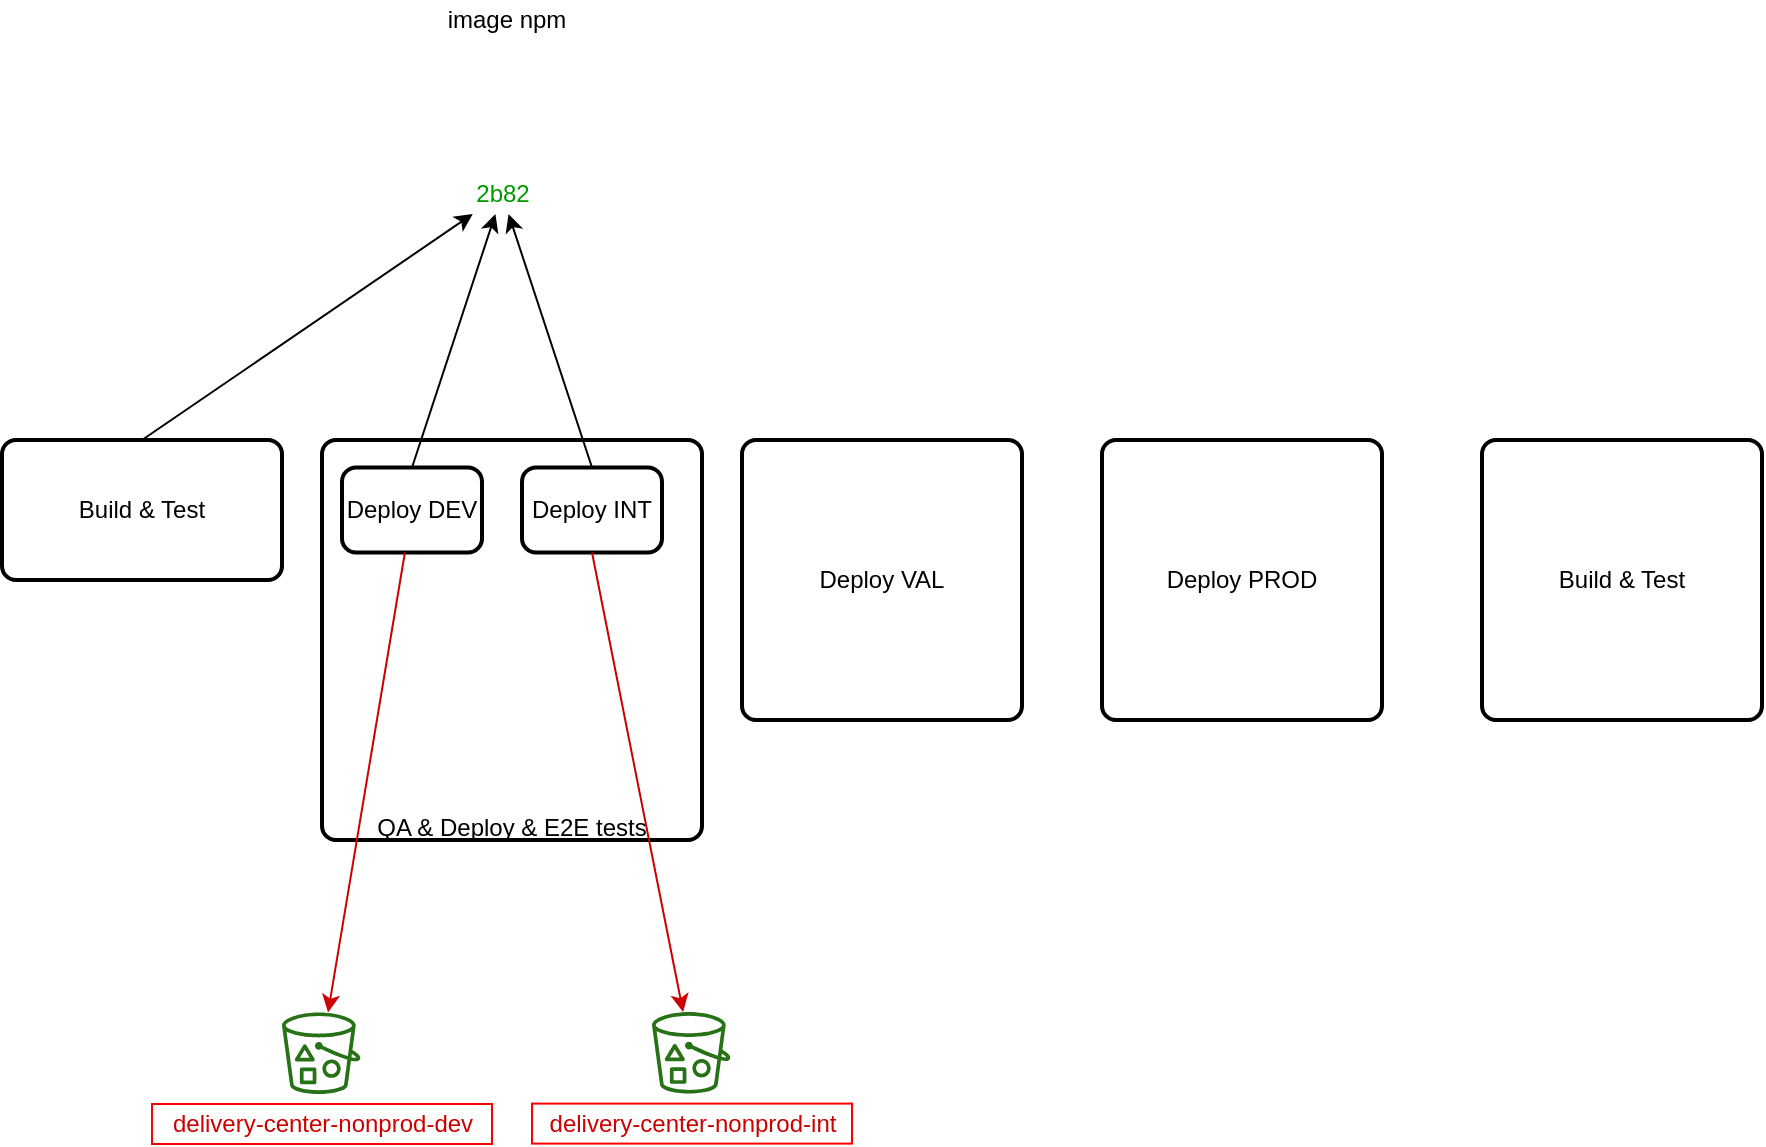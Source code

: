 <mxfile version="12.5.1" type="github">
  <diagram id="Ht1M8jgEwFfnCIfOTk4-" name="pipeline occ dashboard web">
    <mxGraphModel dx="785" dy="422" grid="1" gridSize="10" guides="1" tooltips="1" connect="1" arrows="1" fold="1" page="1" pageScale="1" pageWidth="1169" pageHeight="827" math="0" shadow="0">
      <root>
        <mxCell id="0"/>
        <mxCell id="1" parent="0"/>
        <mxCell id="kKz0rua2sB-xFrVkh7uT-1" value="Build &amp;amp; Test" style="rounded=1;whiteSpace=wrap;html=1;absoluteArcSize=1;arcSize=14;strokeWidth=2;" vertex="1" parent="1">
          <mxGeometry x="100" y="380" width="140" height="70" as="geometry"/>
        </mxCell>
        <mxCell id="kKz0rua2sB-xFrVkh7uT-2" value="&lt;br&gt;&lt;br&gt;&lt;br&gt;&lt;br&gt;&lt;br&gt;&lt;br&gt;&lt;br&gt;&lt;br&gt;&lt;br&gt;&lt;br&gt;&lt;br&gt;&lt;br&gt;&lt;br&gt;QA &amp;amp; Deploy &amp;amp; E2E tests&lt;br&gt;" style="rounded=1;whiteSpace=wrap;html=1;absoluteArcSize=1;arcSize=14;strokeWidth=2;align=center;" vertex="1" parent="1">
          <mxGeometry x="260" y="380" width="190" height="200" as="geometry"/>
        </mxCell>
        <mxCell id="kKz0rua2sB-xFrVkh7uT-3" value="Deploy VAL" style="rounded=1;whiteSpace=wrap;html=1;absoluteArcSize=1;arcSize=14;strokeWidth=2;" vertex="1" parent="1">
          <mxGeometry x="470" y="380" width="140" height="140" as="geometry"/>
        </mxCell>
        <mxCell id="kKz0rua2sB-xFrVkh7uT-4" value="Deploy PROD" style="rounded=1;whiteSpace=wrap;html=1;absoluteArcSize=1;arcSize=14;strokeWidth=2;" vertex="1" parent="1">
          <mxGeometry x="650" y="380" width="140" height="140" as="geometry"/>
        </mxCell>
        <mxCell id="kKz0rua2sB-xFrVkh7uT-5" value="Build &amp;amp; Test" style="rounded=1;whiteSpace=wrap;html=1;absoluteArcSize=1;arcSize=14;strokeWidth=2;" vertex="1" parent="1">
          <mxGeometry x="840" y="380" width="140" height="140" as="geometry"/>
        </mxCell>
        <mxCell id="kKz0rua2sB-xFrVkh7uT-11" value="" style="endArrow=classic;html=1;" edge="1" parent="1" target="kKz0rua2sB-xFrVkh7uT-32">
          <mxGeometry width="50" height="50" relative="1" as="geometry">
            <mxPoint x="170" y="380" as="sourcePoint"/>
            <mxPoint x="334.964" y="270.29" as="targetPoint"/>
          </mxGeometry>
        </mxCell>
        <mxCell id="kKz0rua2sB-xFrVkh7uT-12" value="" style="endArrow=classic;html=1;exitX=0.5;exitY=0;exitDx=0;exitDy=0;" edge="1" parent="1" source="kKz0rua2sB-xFrVkh7uT-17" target="kKz0rua2sB-xFrVkh7uT-32">
          <mxGeometry width="50" height="50" relative="1" as="geometry">
            <mxPoint x="270" y="415" as="sourcePoint"/>
            <mxPoint x="344.829" y="270.29" as="targetPoint"/>
          </mxGeometry>
        </mxCell>
        <mxCell id="kKz0rua2sB-xFrVkh7uT-17" value="Deploy DEV" style="rounded=1;whiteSpace=wrap;html=1;absoluteArcSize=1;arcSize=14;strokeWidth=2;" vertex="1" parent="1">
          <mxGeometry x="270" y="393.75" width="70" height="42.5" as="geometry"/>
        </mxCell>
        <mxCell id="kKz0rua2sB-xFrVkh7uT-18" value="Deploy INT" style="rounded=1;whiteSpace=wrap;html=1;absoluteArcSize=1;arcSize=14;strokeWidth=2;" vertex="1" parent="1">
          <mxGeometry x="360" y="393.75" width="70" height="42.5" as="geometry"/>
        </mxCell>
        <mxCell id="kKz0rua2sB-xFrVkh7uT-21" value="" style="endArrow=classic;html=1;exitX=0.5;exitY=0;exitDx=0;exitDy=0;" edge="1" parent="1" source="kKz0rua2sB-xFrVkh7uT-18" target="kKz0rua2sB-xFrVkh7uT-32">
          <mxGeometry width="50" height="50" relative="1" as="geometry">
            <mxPoint x="340" y="380" as="sourcePoint"/>
            <mxPoint x="353.372" y="270.29" as="targetPoint"/>
          </mxGeometry>
        </mxCell>
        <mxCell id="kKz0rua2sB-xFrVkh7uT-28" value="" style="group;strokeColor=none;" vertex="1" connectable="0" parent="1">
          <mxGeometry x="175" y="666.2" width="170" height="65.8" as="geometry"/>
        </mxCell>
        <mxCell id="kKz0rua2sB-xFrVkh7uT-23" value="" style="outlineConnect=0;fontColor=#232F3E;gradientColor=none;fillColor=#277116;strokeColor=#FF0000;dashed=0;verticalLabelPosition=bottom;verticalAlign=top;align=center;html=1;fontSize=12;fontStyle=0;aspect=fixed;pointerEvents=1;shape=mxgraph.aws4.bucket_with_objects;" vertex="1" parent="kKz0rua2sB-xFrVkh7uT-28">
          <mxGeometry x="65" width="39.23" height="40.8" as="geometry"/>
        </mxCell>
        <mxCell id="kKz0rua2sB-xFrVkh7uT-24" value="&lt;font color=&quot;#cc0000&quot;&gt;delivery-center-nonprod-dev&lt;/font&gt;" style="text;html=1;align=center;verticalAlign=middle;resizable=0;points=[];autosize=1;strokeColor=#FF0000;" vertex="1" parent="kKz0rua2sB-xFrVkh7uT-28">
          <mxGeometry y="45.8" width="170" height="20" as="geometry"/>
        </mxCell>
        <mxCell id="kKz0rua2sB-xFrVkh7uT-29" value="" style="group;strokeColor=none;" vertex="1" connectable="0" parent="1">
          <mxGeometry x="360" y="666" width="170" height="65.8" as="geometry"/>
        </mxCell>
        <mxCell id="kKz0rua2sB-xFrVkh7uT-30" value="" style="outlineConnect=0;fontColor=#232F3E;gradientColor=none;fillColor=#277116;strokeColor=#FF0000;dashed=0;verticalLabelPosition=bottom;verticalAlign=top;align=center;html=1;fontSize=12;fontStyle=0;aspect=fixed;pointerEvents=1;shape=mxgraph.aws4.bucket_with_objects;" vertex="1" parent="kKz0rua2sB-xFrVkh7uT-29">
          <mxGeometry x="65" width="39.23" height="40.8" as="geometry"/>
        </mxCell>
        <mxCell id="kKz0rua2sB-xFrVkh7uT-31" value="&lt;font color=&quot;#cc0000&quot;&gt;delivery-center-nonprod-int&lt;/font&gt;" style="text;html=1;align=center;verticalAlign=middle;resizable=0;points=[];autosize=1;strokeColor=#FF0000;" vertex="1" parent="kKz0rua2sB-xFrVkh7uT-29">
          <mxGeometry x="5" y="45.8" width="160" height="20" as="geometry"/>
        </mxCell>
        <mxCell id="kKz0rua2sB-xFrVkh7uT-33" value="" style="group" vertex="1" connectable="0" parent="1">
          <mxGeometry x="320" y="180" width="66.5" height="90.29" as="geometry"/>
        </mxCell>
        <mxCell id="kKz0rua2sB-xFrVkh7uT-19" value="" style="group" vertex="1" connectable="0" parent="kKz0rua2sB-xFrVkh7uT-33">
          <mxGeometry width="66.5" height="90.29" as="geometry"/>
        </mxCell>
        <mxCell id="kKz0rua2sB-xFrVkh7uT-8" value="" style="shape=image;verticalLabelPosition=bottom;labelBackgroundColor=#ffffff;verticalAlign=top;aspect=fixed;imageAspect=0;image=https://cdn3.iconfinder.com/data/icons/social-media-2169/24/social_media_social_media_logo_docker-128.png;" vertex="1" parent="kKz0rua2sB-xFrVkh7uT-19">
          <mxGeometry x="19.75" y="13.16" width="25.5" height="25.5" as="geometry"/>
        </mxCell>
        <mxCell id="kKz0rua2sB-xFrVkh7uT-20" value="" style="group" vertex="1" connectable="0" parent="kKz0rua2sB-xFrVkh7uT-19">
          <mxGeometry x="-3.5" y="-20" width="70" height="90.29" as="geometry"/>
        </mxCell>
        <mxCell id="kKz0rua2sB-xFrVkh7uT-6" value="" style="shape=image;verticalLabelPosition=bottom;labelBackgroundColor=#ffffff;verticalAlign=top;aspect=fixed;imageAspect=0;image=https://www.jfrog.com/confluence/download/attachments/57477233/RTF4X?version=1&amp;modificationDate=1488889895000&amp;api=v2;" vertex="1" parent="kKz0rua2sB-xFrVkh7uT-20">
          <mxGeometry x="3.5" y="20" width="63" height="70.29" as="geometry"/>
        </mxCell>
        <mxCell id="kKz0rua2sB-xFrVkh7uT-9" value="image npm" style="text;html=1;align=center;verticalAlign=middle;resizable=0;points=[];autosize=1;" vertex="1" parent="kKz0rua2sB-xFrVkh7uT-20">
          <mxGeometry width="70" height="20" as="geometry"/>
        </mxCell>
        <mxCell id="kKz0rua2sB-xFrVkh7uT-32" value="&lt;font color=&quot;#009900&quot;&gt;2b82&lt;/font&gt;" style="text;html=1;align=center;verticalAlign=middle;resizable=0;points=[];autosize=1;" vertex="1" parent="kKz0rua2sB-xFrVkh7uT-33">
          <mxGeometry x="10" y="67" width="40" height="20" as="geometry"/>
        </mxCell>
        <mxCell id="kKz0rua2sB-xFrVkh7uT-34" value="" style="endArrow=classic;html=1;fillColor=#CC0000;strokeColor=#CC0000;" edge="1" parent="1" source="kKz0rua2sB-xFrVkh7uT-17" target="kKz0rua2sB-xFrVkh7uT-23">
          <mxGeometry width="50" height="50" relative="1" as="geometry">
            <mxPoint x="100" y="800" as="sourcePoint"/>
            <mxPoint x="150" y="750" as="targetPoint"/>
          </mxGeometry>
        </mxCell>
        <mxCell id="kKz0rua2sB-xFrVkh7uT-35" value="" style="endArrow=classic;html=1;exitX=0.5;exitY=1;exitDx=0;exitDy=0;fillColor=#CC0000;strokeColor=#CC0000;" edge="1" parent="1" source="kKz0rua2sB-xFrVkh7uT-18" target="kKz0rua2sB-xFrVkh7uT-30">
          <mxGeometry width="50" height="50" relative="1" as="geometry">
            <mxPoint x="311.449" y="446.25" as="sourcePoint"/>
            <mxPoint x="273.017" y="676.24" as="targetPoint"/>
          </mxGeometry>
        </mxCell>
      </root>
    </mxGraphModel>
  </diagram>
</mxfile>
